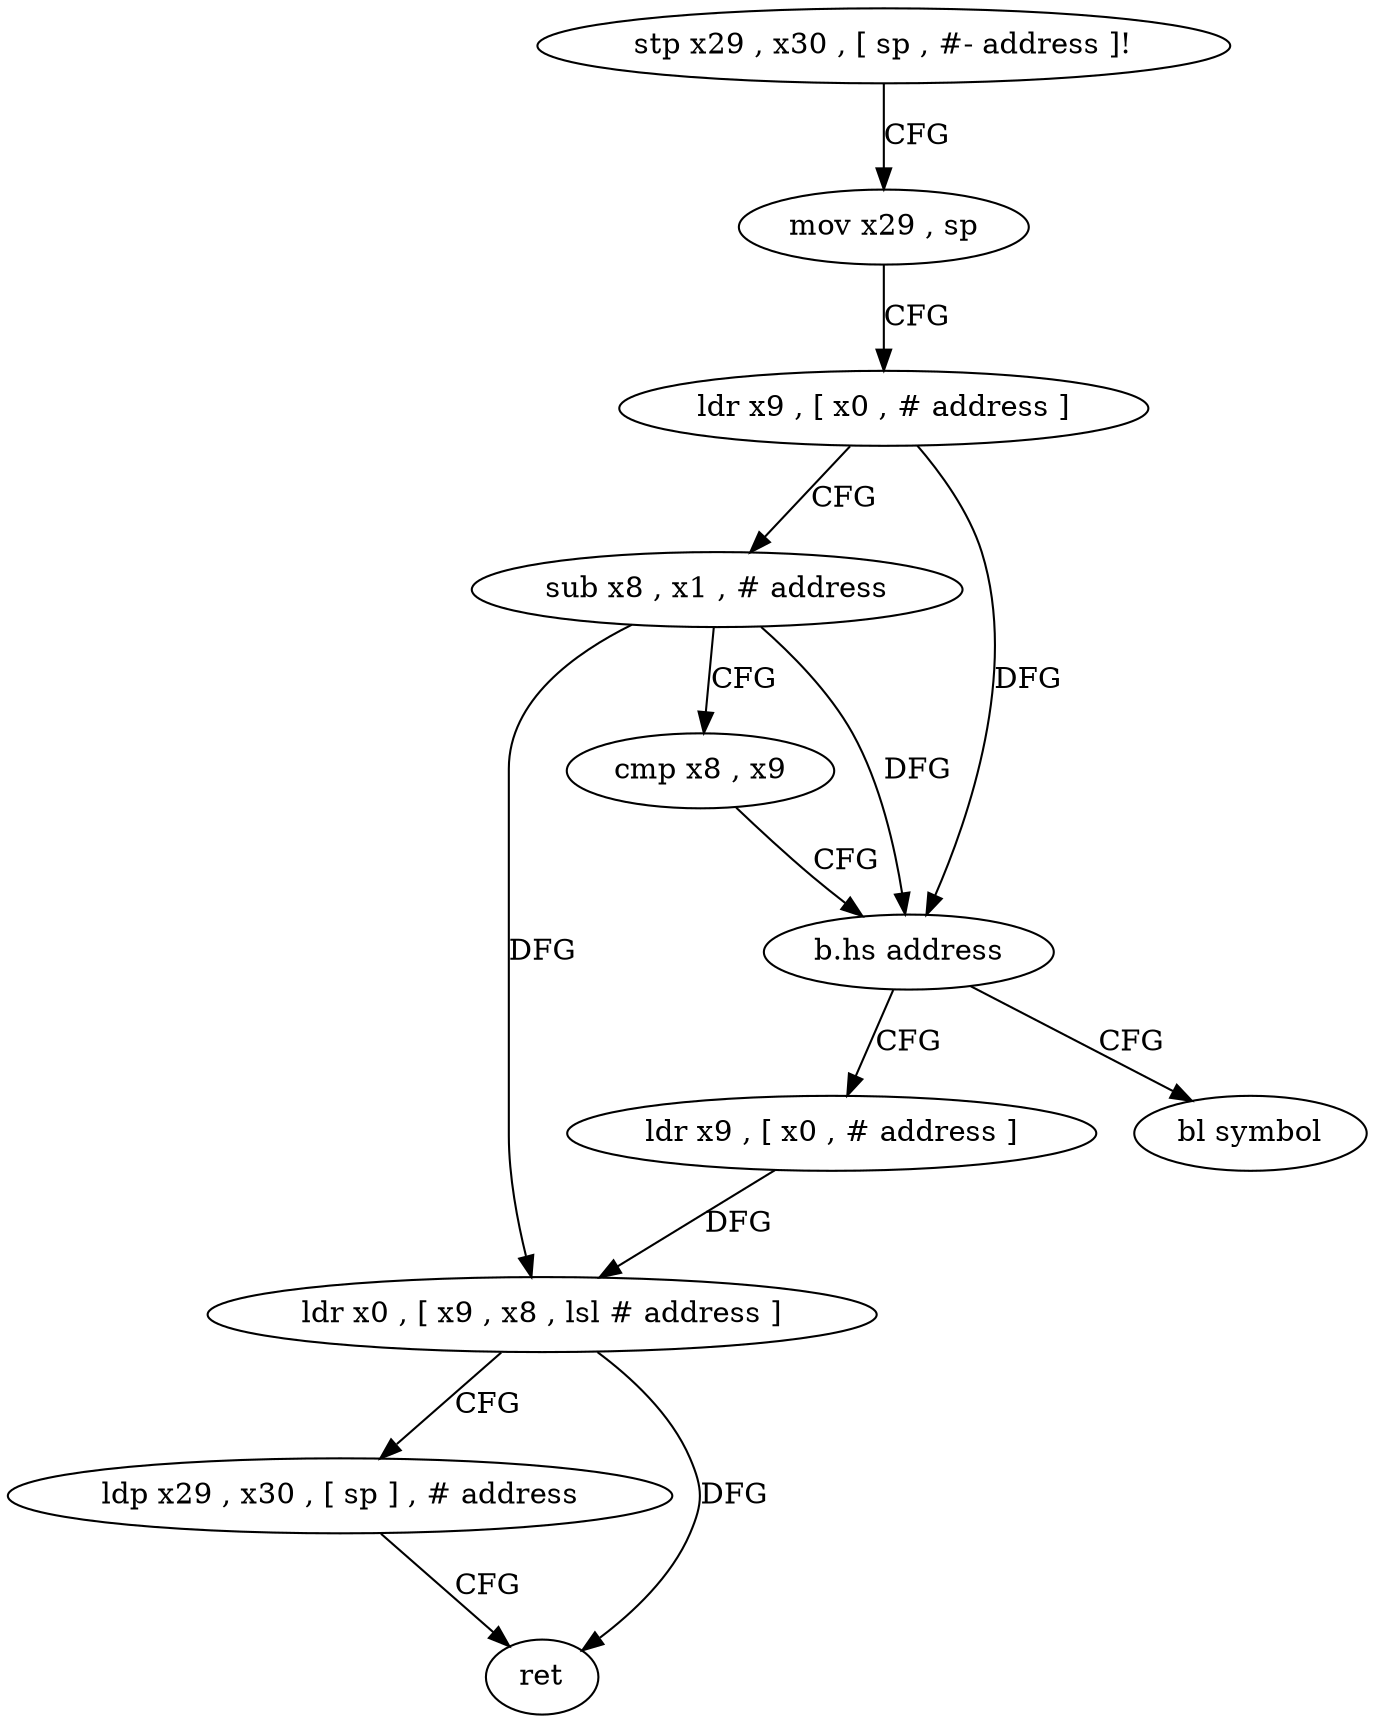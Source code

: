digraph "func" {
"138960" [label = "stp x29 , x30 , [ sp , #- address ]!" ]
"138964" [label = "mov x29 , sp" ]
"138968" [label = "ldr x9 , [ x0 , # address ]" ]
"138972" [label = "sub x8 , x1 , # address" ]
"138976" [label = "cmp x8 , x9" ]
"138980" [label = "b.hs address" ]
"139000" [label = "bl symbol" ]
"138984" [label = "ldr x9 , [ x0 , # address ]" ]
"138988" [label = "ldr x0 , [ x9 , x8 , lsl # address ]" ]
"138992" [label = "ldp x29 , x30 , [ sp ] , # address" ]
"138996" [label = "ret" ]
"138960" -> "138964" [ label = "CFG" ]
"138964" -> "138968" [ label = "CFG" ]
"138968" -> "138972" [ label = "CFG" ]
"138968" -> "138980" [ label = "DFG" ]
"138972" -> "138976" [ label = "CFG" ]
"138972" -> "138980" [ label = "DFG" ]
"138972" -> "138988" [ label = "DFG" ]
"138976" -> "138980" [ label = "CFG" ]
"138980" -> "139000" [ label = "CFG" ]
"138980" -> "138984" [ label = "CFG" ]
"138984" -> "138988" [ label = "DFG" ]
"138988" -> "138992" [ label = "CFG" ]
"138988" -> "138996" [ label = "DFG" ]
"138992" -> "138996" [ label = "CFG" ]
}
